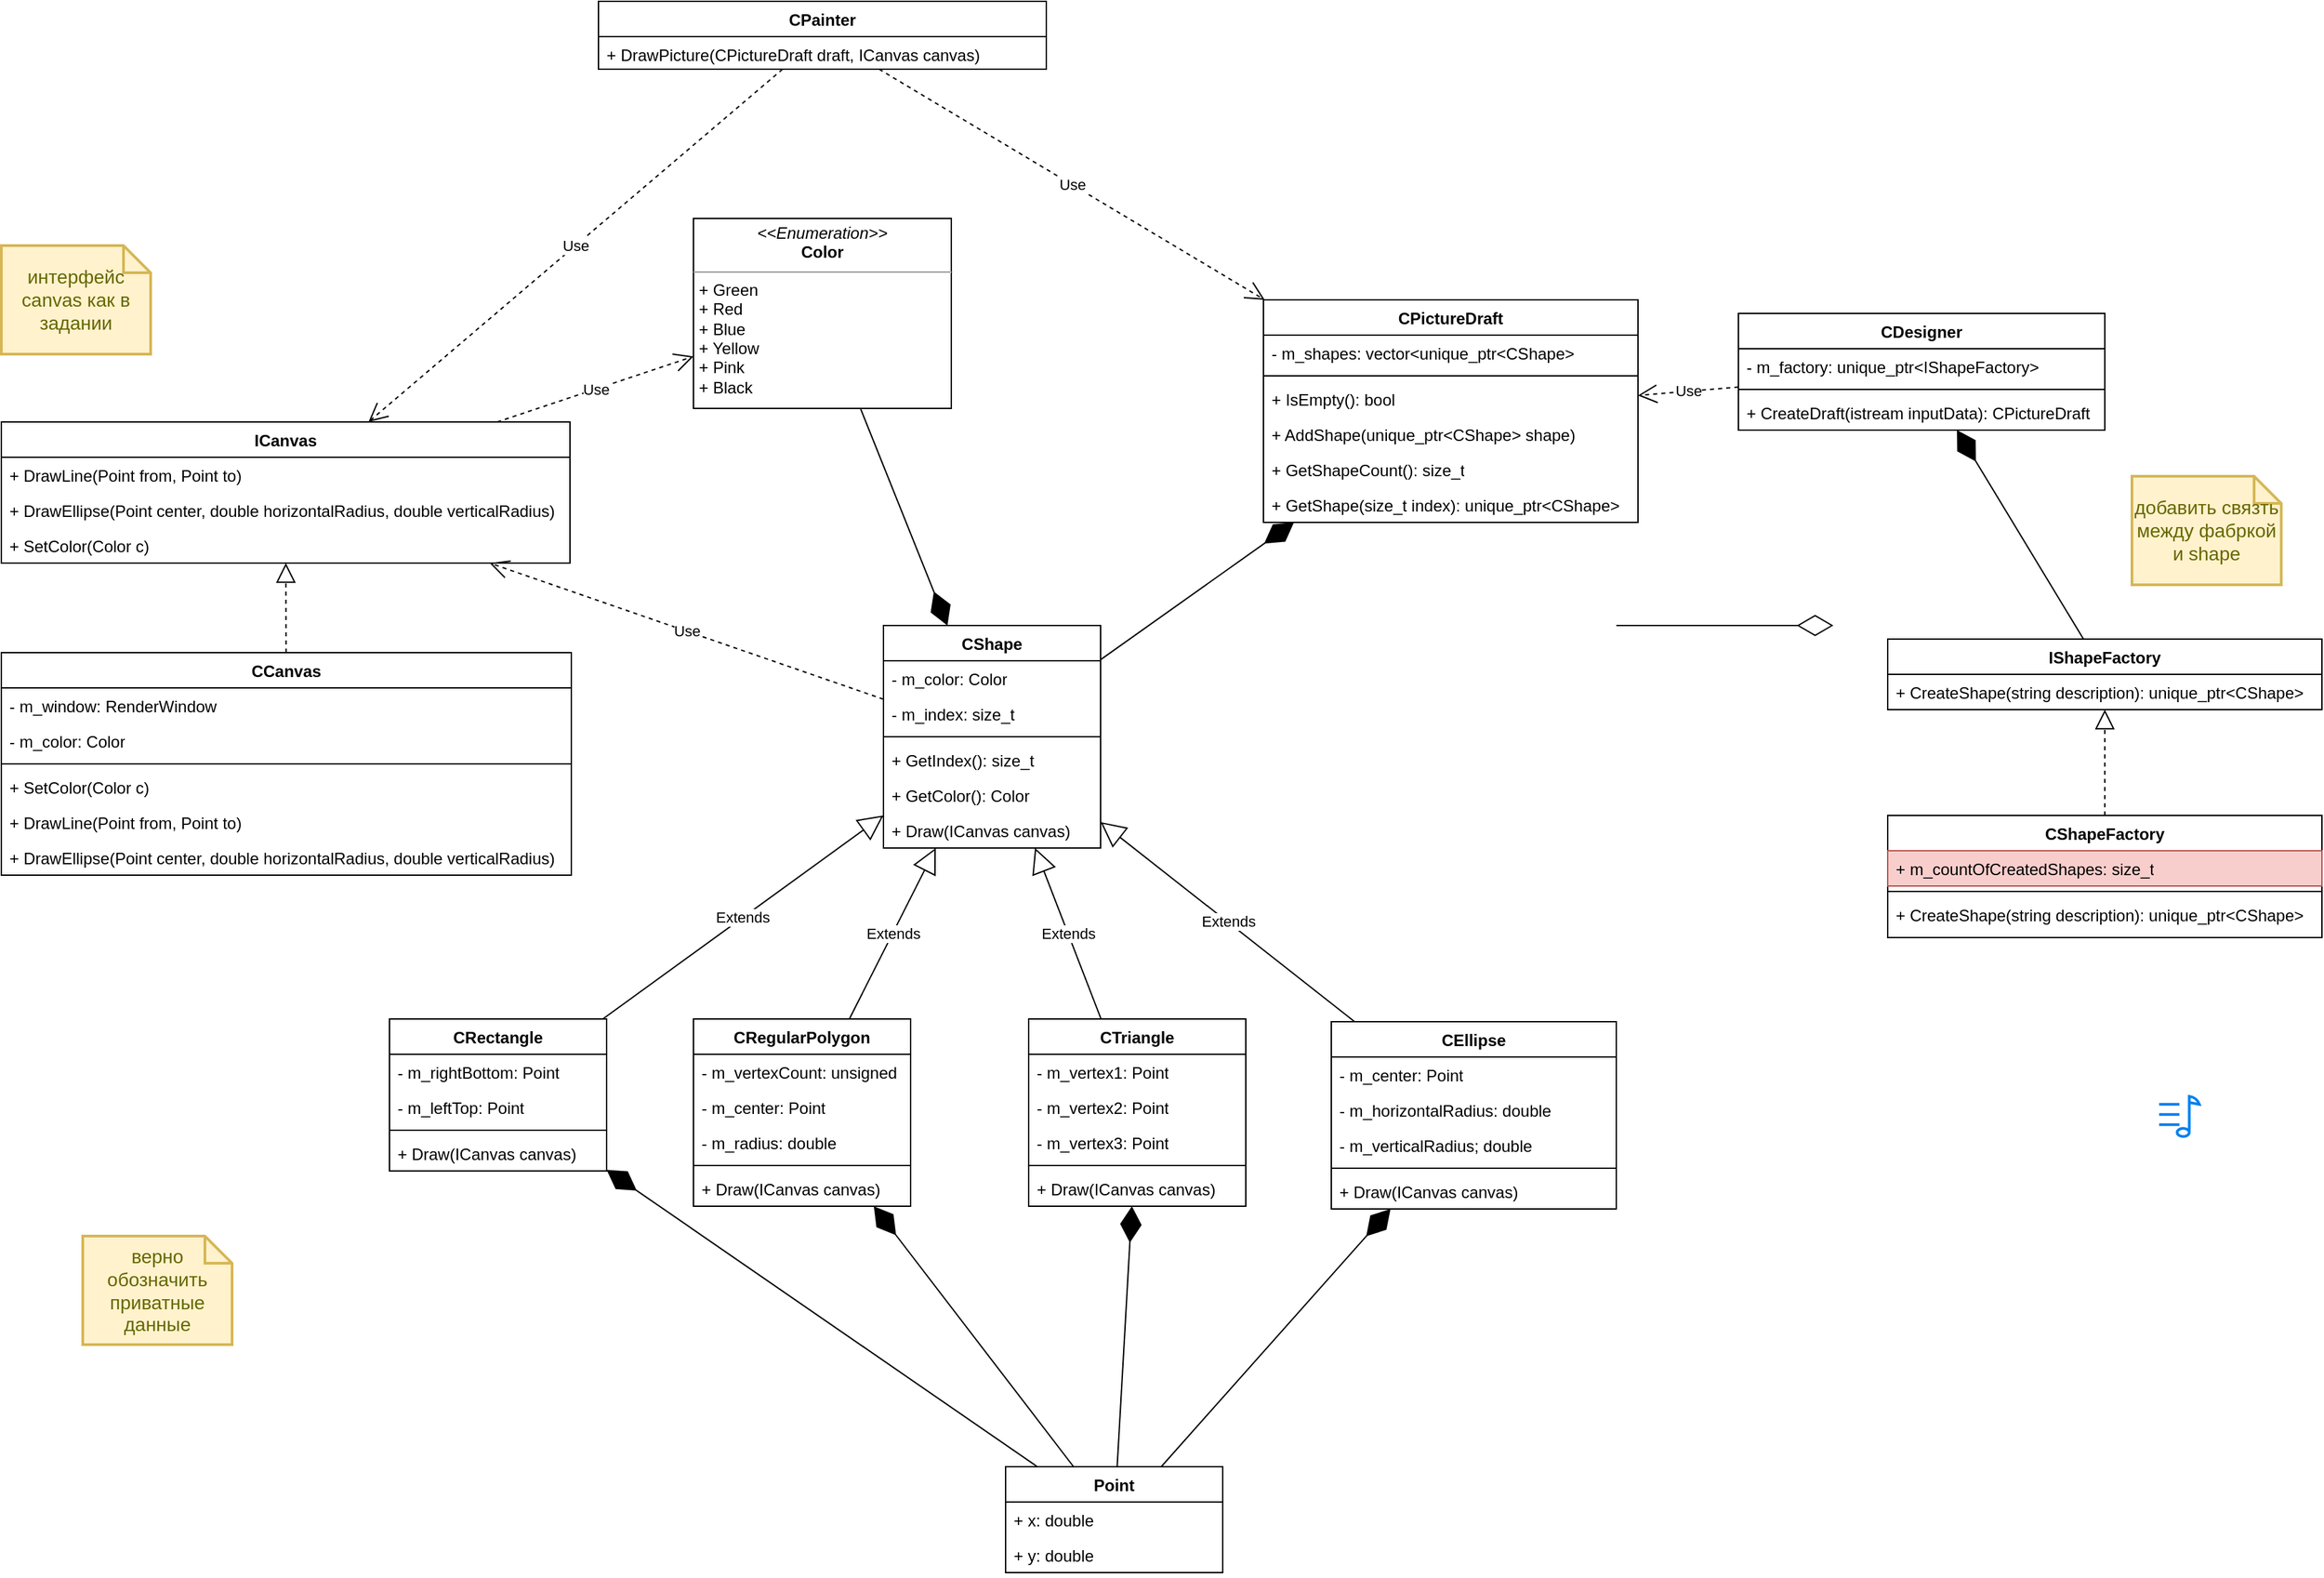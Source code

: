 <mxfile version="22.1.18" type="device">
  <diagram name="Страница — 1" id="-YNvMnQjq7Tij7BPcwQZ">
    <mxGraphModel dx="2117" dy="1691" grid="1" gridSize="10" guides="1" tooltips="1" connect="1" arrows="1" fold="1" page="1" pageScale="1" pageWidth="827" pageHeight="1169" math="0" shadow="0">
      <root>
        <mxCell id="0" />
        <mxCell id="1" parent="0" />
        <mxCell id="t78Gs1ULenRcxNKrH4xe-1" value="CPainter" style="swimlane;fontStyle=1;align=center;verticalAlign=top;childLayout=stackLayout;horizontal=1;startSize=26;horizontalStack=0;resizeParent=1;resizeParentMax=0;resizeLast=0;collapsible=1;marginBottom=0;whiteSpace=wrap;html=1;" parent="1" vertex="1">
          <mxGeometry x="350" y="-740" width="330" height="50" as="geometry" />
        </mxCell>
        <mxCell id="t78Gs1ULenRcxNKrH4xe-4" value="+ DrawPicture(CPictureDraft draft, ICanvas canvas)" style="text;strokeColor=none;fillColor=none;align=left;verticalAlign=top;spacingLeft=4;spacingRight=4;overflow=hidden;rotatable=0;points=[[0,0.5],[1,0.5]];portConstraint=eastwest;whiteSpace=wrap;html=1;" parent="t78Gs1ULenRcxNKrH4xe-1" vertex="1">
          <mxGeometry y="26" width="330" height="24" as="geometry" />
        </mxCell>
        <mxCell id="t78Gs1ULenRcxNKrH4xe-5" value="CPictureDraft" style="swimlane;fontStyle=1;align=center;verticalAlign=top;childLayout=stackLayout;horizontal=1;startSize=26;horizontalStack=0;resizeParent=1;resizeParentMax=0;resizeLast=0;collapsible=1;marginBottom=0;whiteSpace=wrap;html=1;" parent="1" vertex="1">
          <mxGeometry x="840" y="-520" width="276" height="164" as="geometry" />
        </mxCell>
        <mxCell id="t78Gs1ULenRcxNKrH4xe-6" value="- m_shapes: vector&amp;lt;unique_ptr&amp;lt;CShape&amp;gt;" style="text;strokeColor=none;fillColor=none;align=left;verticalAlign=top;spacingLeft=4;spacingRight=4;overflow=hidden;rotatable=0;points=[[0,0.5],[1,0.5]];portConstraint=eastwest;whiteSpace=wrap;html=1;" parent="t78Gs1ULenRcxNKrH4xe-5" vertex="1">
          <mxGeometry y="26" width="276" height="26" as="geometry" />
        </mxCell>
        <mxCell id="t78Gs1ULenRcxNKrH4xe-7" value="" style="line;strokeWidth=1;fillColor=none;align=left;verticalAlign=middle;spacingTop=-1;spacingLeft=3;spacingRight=3;rotatable=0;labelPosition=right;points=[];portConstraint=eastwest;strokeColor=inherit;" parent="t78Gs1ULenRcxNKrH4xe-5" vertex="1">
          <mxGeometry y="52" width="276" height="8" as="geometry" />
        </mxCell>
        <mxCell id="t78Gs1ULenRcxNKrH4xe-8" value="+ IsEmpty(): bool" style="text;strokeColor=none;fillColor=none;align=left;verticalAlign=top;spacingLeft=4;spacingRight=4;overflow=hidden;rotatable=0;points=[[0,0.5],[1,0.5]];portConstraint=eastwest;whiteSpace=wrap;html=1;" parent="t78Gs1ULenRcxNKrH4xe-5" vertex="1">
          <mxGeometry y="60" width="276" height="26" as="geometry" />
        </mxCell>
        <mxCell id="t78Gs1ULenRcxNKrH4xe-9" value="+ AddShape(unique_ptr&amp;lt;CShape&amp;gt; shape)" style="text;strokeColor=none;fillColor=none;align=left;verticalAlign=top;spacingLeft=4;spacingRight=4;overflow=hidden;rotatable=0;points=[[0,0.5],[1,0.5]];portConstraint=eastwest;whiteSpace=wrap;html=1;" parent="t78Gs1ULenRcxNKrH4xe-5" vertex="1">
          <mxGeometry y="86" width="276" height="26" as="geometry" />
        </mxCell>
        <mxCell id="t78Gs1ULenRcxNKrH4xe-10" value="+ GetShapeCount(): size_t" style="text;strokeColor=none;fillColor=none;align=left;verticalAlign=top;spacingLeft=4;spacingRight=4;overflow=hidden;rotatable=0;points=[[0,0.5],[1,0.5]];portConstraint=eastwest;whiteSpace=wrap;html=1;" parent="t78Gs1ULenRcxNKrH4xe-5" vertex="1">
          <mxGeometry y="112" width="276" height="26" as="geometry" />
        </mxCell>
        <mxCell id="t78Gs1ULenRcxNKrH4xe-11" value="+ GetShape(size_t index): unique_ptr&amp;lt;CShape&amp;gt;" style="text;strokeColor=none;fillColor=none;align=left;verticalAlign=top;spacingLeft=4;spacingRight=4;overflow=hidden;rotatable=0;points=[[0,0.5],[1,0.5]];portConstraint=eastwest;whiteSpace=wrap;html=1;" parent="t78Gs1ULenRcxNKrH4xe-5" vertex="1">
          <mxGeometry y="138" width="276" height="26" as="geometry" />
        </mxCell>
        <mxCell id="t78Gs1ULenRcxNKrH4xe-12" value="CCanvas" style="swimlane;fontStyle=1;align=center;verticalAlign=top;childLayout=stackLayout;horizontal=1;startSize=26;horizontalStack=0;resizeParent=1;resizeParentMax=0;resizeLast=0;collapsible=1;marginBottom=0;whiteSpace=wrap;html=1;" parent="1" vertex="1">
          <mxGeometry x="-90" y="-260" width="420" height="164" as="geometry" />
        </mxCell>
        <mxCell id="t78Gs1ULenRcxNKrH4xe-16" value="- m_window: RenderWindow" style="text;strokeColor=none;fillColor=none;align=left;verticalAlign=top;spacingLeft=4;spacingRight=4;overflow=hidden;rotatable=0;points=[[0,0.5],[1,0.5]];portConstraint=eastwest;whiteSpace=wrap;html=1;" parent="t78Gs1ULenRcxNKrH4xe-12" vertex="1">
          <mxGeometry y="26" width="420" height="26" as="geometry" />
        </mxCell>
        <mxCell id="t78Gs1ULenRcxNKrH4xe-13" value="- m_color: Color" style="text;strokeColor=none;fillColor=none;align=left;verticalAlign=top;spacingLeft=4;spacingRight=4;overflow=hidden;rotatable=0;points=[[0,0.5],[1,0.5]];portConstraint=eastwest;whiteSpace=wrap;html=1;" parent="t78Gs1ULenRcxNKrH4xe-12" vertex="1">
          <mxGeometry y="52" width="420" height="26" as="geometry" />
        </mxCell>
        <mxCell id="t78Gs1ULenRcxNKrH4xe-14" value="" style="line;strokeWidth=1;fillColor=none;align=left;verticalAlign=middle;spacingTop=-1;spacingLeft=3;spacingRight=3;rotatable=0;labelPosition=right;points=[];portConstraint=eastwest;strokeColor=inherit;" parent="t78Gs1ULenRcxNKrH4xe-12" vertex="1">
          <mxGeometry y="78" width="420" height="8" as="geometry" />
        </mxCell>
        <mxCell id="t78Gs1ULenRcxNKrH4xe-15" value="+ SetColor(Color c)" style="text;strokeColor=none;fillColor=none;align=left;verticalAlign=top;spacingLeft=4;spacingRight=4;overflow=hidden;rotatable=0;points=[[0,0.5],[1,0.5]];portConstraint=eastwest;whiteSpace=wrap;html=1;" parent="t78Gs1ULenRcxNKrH4xe-12" vertex="1">
          <mxGeometry y="86" width="420" height="26" as="geometry" />
        </mxCell>
        <mxCell id="t78Gs1ULenRcxNKrH4xe-17" value="+ DrawLine(Point from, Point to)" style="text;strokeColor=none;fillColor=none;align=left;verticalAlign=top;spacingLeft=4;spacingRight=4;overflow=hidden;rotatable=0;points=[[0,0.5],[1,0.5]];portConstraint=eastwest;whiteSpace=wrap;html=1;" parent="t78Gs1ULenRcxNKrH4xe-12" vertex="1">
          <mxGeometry y="112" width="420" height="26" as="geometry" />
        </mxCell>
        <mxCell id="t78Gs1ULenRcxNKrH4xe-18" value="+ DrawEllipse(Point center, double horizontalRadius, double verticalRadius)" style="text;strokeColor=none;fillColor=none;align=left;verticalAlign=top;spacingLeft=4;spacingRight=4;overflow=hidden;rotatable=0;points=[[0,0.5],[1,0.5]];portConstraint=eastwest;whiteSpace=wrap;html=1;" parent="t78Gs1ULenRcxNKrH4xe-12" vertex="1">
          <mxGeometry y="138" width="420" height="26" as="geometry" />
        </mxCell>
        <mxCell id="t78Gs1ULenRcxNKrH4xe-19" value="CDesigner" style="swimlane;fontStyle=1;align=center;verticalAlign=top;childLayout=stackLayout;horizontal=1;startSize=26;horizontalStack=0;resizeParent=1;resizeParentMax=0;resizeLast=0;collapsible=1;marginBottom=0;whiteSpace=wrap;html=1;" parent="1" vertex="1">
          <mxGeometry x="1190" y="-510" width="270" height="86" as="geometry" />
        </mxCell>
        <mxCell id="t78Gs1ULenRcxNKrH4xe-20" value="- m_factory: unique_ptr&amp;lt;IShapeFactory&amp;gt;" style="text;strokeColor=none;fillColor=none;align=left;verticalAlign=top;spacingLeft=4;spacingRight=4;overflow=hidden;rotatable=0;points=[[0,0.5],[1,0.5]];portConstraint=eastwest;whiteSpace=wrap;html=1;" parent="t78Gs1ULenRcxNKrH4xe-19" vertex="1">
          <mxGeometry y="26" width="270" height="26" as="geometry" />
        </mxCell>
        <mxCell id="t78Gs1ULenRcxNKrH4xe-21" value="" style="line;strokeWidth=1;fillColor=none;align=left;verticalAlign=middle;spacingTop=-1;spacingLeft=3;spacingRight=3;rotatable=0;labelPosition=right;points=[];portConstraint=eastwest;strokeColor=inherit;" parent="t78Gs1ULenRcxNKrH4xe-19" vertex="1">
          <mxGeometry y="52" width="270" height="8" as="geometry" />
        </mxCell>
        <mxCell id="t78Gs1ULenRcxNKrH4xe-22" value="+ CreateDraft(istream inputData): CPictureDraft" style="text;strokeColor=none;fillColor=none;align=left;verticalAlign=top;spacingLeft=4;spacingRight=4;overflow=hidden;rotatable=0;points=[[0,0.5],[1,0.5]];portConstraint=eastwest;whiteSpace=wrap;html=1;" parent="t78Gs1ULenRcxNKrH4xe-19" vertex="1">
          <mxGeometry y="60" width="270" height="26" as="geometry" />
        </mxCell>
        <mxCell id="t78Gs1ULenRcxNKrH4xe-23" value="CEllipse" style="swimlane;fontStyle=1;align=center;verticalAlign=top;childLayout=stackLayout;horizontal=1;startSize=26;horizontalStack=0;resizeParent=1;resizeParentMax=0;resizeLast=0;collapsible=1;marginBottom=0;whiteSpace=wrap;html=1;" parent="1" vertex="1">
          <mxGeometry x="890" y="12" width="210" height="138" as="geometry" />
        </mxCell>
        <mxCell id="t78Gs1ULenRcxNKrH4xe-27" value="- m_center: Point" style="text;strokeColor=none;fillColor=none;align=left;verticalAlign=top;spacingLeft=4;spacingRight=4;overflow=hidden;rotatable=0;points=[[0,0.5],[1,0.5]];portConstraint=eastwest;whiteSpace=wrap;html=1;" parent="t78Gs1ULenRcxNKrH4xe-23" vertex="1">
          <mxGeometry y="26" width="210" height="26" as="geometry" />
        </mxCell>
        <mxCell id="t78Gs1ULenRcxNKrH4xe-28" value="- m_horizontalRadius: double" style="text;strokeColor=none;fillColor=none;align=left;verticalAlign=top;spacingLeft=4;spacingRight=4;overflow=hidden;rotatable=0;points=[[0,0.5],[1,0.5]];portConstraint=eastwest;whiteSpace=wrap;html=1;" parent="t78Gs1ULenRcxNKrH4xe-23" vertex="1">
          <mxGeometry y="52" width="210" height="26" as="geometry" />
        </mxCell>
        <mxCell id="t78Gs1ULenRcxNKrH4xe-24" value="- m_verticalRadius; double" style="text;strokeColor=none;fillColor=none;align=left;verticalAlign=top;spacingLeft=4;spacingRight=4;overflow=hidden;rotatable=0;points=[[0,0.5],[1,0.5]];portConstraint=eastwest;whiteSpace=wrap;html=1;" parent="t78Gs1ULenRcxNKrH4xe-23" vertex="1">
          <mxGeometry y="78" width="210" height="26" as="geometry" />
        </mxCell>
        <mxCell id="t78Gs1ULenRcxNKrH4xe-25" value="" style="line;strokeWidth=1;fillColor=none;align=left;verticalAlign=middle;spacingTop=-1;spacingLeft=3;spacingRight=3;rotatable=0;labelPosition=right;points=[];portConstraint=eastwest;strokeColor=inherit;" parent="t78Gs1ULenRcxNKrH4xe-23" vertex="1">
          <mxGeometry y="104" width="210" height="8" as="geometry" />
        </mxCell>
        <mxCell id="t78Gs1ULenRcxNKrH4xe-26" value="+ Draw(ICanvas canvas)" style="text;strokeColor=none;fillColor=none;align=left;verticalAlign=top;spacingLeft=4;spacingRight=4;overflow=hidden;rotatable=0;points=[[0,0.5],[1,0.5]];portConstraint=eastwest;whiteSpace=wrap;html=1;" parent="t78Gs1ULenRcxNKrH4xe-23" vertex="1">
          <mxGeometry y="112" width="210" height="26" as="geometry" />
        </mxCell>
        <mxCell id="t78Gs1ULenRcxNKrH4xe-29" value="CRectangle" style="swimlane;fontStyle=1;align=center;verticalAlign=top;childLayout=stackLayout;horizontal=1;startSize=26;horizontalStack=0;resizeParent=1;resizeParentMax=0;resizeLast=0;collapsible=1;marginBottom=0;whiteSpace=wrap;html=1;" parent="1" vertex="1">
          <mxGeometry x="196" y="10" width="160" height="112" as="geometry" />
        </mxCell>
        <mxCell id="t78Gs1ULenRcxNKrH4xe-33" value="- m_rightBottom: Point" style="text;strokeColor=none;fillColor=none;align=left;verticalAlign=top;spacingLeft=4;spacingRight=4;overflow=hidden;rotatable=0;points=[[0,0.5],[1,0.5]];portConstraint=eastwest;whiteSpace=wrap;html=1;" parent="t78Gs1ULenRcxNKrH4xe-29" vertex="1">
          <mxGeometry y="26" width="160" height="26" as="geometry" />
        </mxCell>
        <mxCell id="t78Gs1ULenRcxNKrH4xe-30" value="- m_leftTop: Point" style="text;strokeColor=none;fillColor=none;align=left;verticalAlign=top;spacingLeft=4;spacingRight=4;overflow=hidden;rotatable=0;points=[[0,0.5],[1,0.5]];portConstraint=eastwest;whiteSpace=wrap;html=1;" parent="t78Gs1ULenRcxNKrH4xe-29" vertex="1">
          <mxGeometry y="52" width="160" height="26" as="geometry" />
        </mxCell>
        <mxCell id="t78Gs1ULenRcxNKrH4xe-31" value="" style="line;strokeWidth=1;fillColor=none;align=left;verticalAlign=middle;spacingTop=-1;spacingLeft=3;spacingRight=3;rotatable=0;labelPosition=right;points=[];portConstraint=eastwest;strokeColor=inherit;" parent="t78Gs1ULenRcxNKrH4xe-29" vertex="1">
          <mxGeometry y="78" width="160" height="8" as="geometry" />
        </mxCell>
        <mxCell id="t78Gs1ULenRcxNKrH4xe-32" value="+ Draw(ICanvas canvas)" style="text;strokeColor=none;fillColor=none;align=left;verticalAlign=top;spacingLeft=4;spacingRight=4;overflow=hidden;rotatable=0;points=[[0,0.5],[1,0.5]];portConstraint=eastwest;whiteSpace=wrap;html=1;" parent="t78Gs1ULenRcxNKrH4xe-29" vertex="1">
          <mxGeometry y="86" width="160" height="26" as="geometry" />
        </mxCell>
        <mxCell id="t78Gs1ULenRcxNKrH4xe-34" value="CRegularPolygon" style="swimlane;fontStyle=1;align=center;verticalAlign=top;childLayout=stackLayout;horizontal=1;startSize=26;horizontalStack=0;resizeParent=1;resizeParentMax=0;resizeLast=0;collapsible=1;marginBottom=0;whiteSpace=wrap;html=1;" parent="1" vertex="1">
          <mxGeometry x="420" y="10" width="160" height="138" as="geometry" />
        </mxCell>
        <mxCell id="t78Gs1ULenRcxNKrH4xe-35" value="- m_vertexCount: unsigned" style="text;strokeColor=none;fillColor=none;align=left;verticalAlign=top;spacingLeft=4;spacingRight=4;overflow=hidden;rotatable=0;points=[[0,0.5],[1,0.5]];portConstraint=eastwest;whiteSpace=wrap;html=1;" parent="t78Gs1ULenRcxNKrH4xe-34" vertex="1">
          <mxGeometry y="26" width="160" height="26" as="geometry" />
        </mxCell>
        <mxCell id="t78Gs1ULenRcxNKrH4xe-38" value="- m_center: Point" style="text;strokeColor=none;fillColor=none;align=left;verticalAlign=top;spacingLeft=4;spacingRight=4;overflow=hidden;rotatable=0;points=[[0,0.5],[1,0.5]];portConstraint=eastwest;whiteSpace=wrap;html=1;" parent="t78Gs1ULenRcxNKrH4xe-34" vertex="1">
          <mxGeometry y="52" width="160" height="26" as="geometry" />
        </mxCell>
        <mxCell id="t78Gs1ULenRcxNKrH4xe-39" value="- m_radius: double" style="text;strokeColor=none;fillColor=none;align=left;verticalAlign=top;spacingLeft=4;spacingRight=4;overflow=hidden;rotatable=0;points=[[0,0.5],[1,0.5]];portConstraint=eastwest;whiteSpace=wrap;html=1;" parent="t78Gs1ULenRcxNKrH4xe-34" vertex="1">
          <mxGeometry y="78" width="160" height="26" as="geometry" />
        </mxCell>
        <mxCell id="t78Gs1ULenRcxNKrH4xe-36" value="" style="line;strokeWidth=1;fillColor=none;align=left;verticalAlign=middle;spacingTop=-1;spacingLeft=3;spacingRight=3;rotatable=0;labelPosition=right;points=[];portConstraint=eastwest;strokeColor=inherit;" parent="t78Gs1ULenRcxNKrH4xe-34" vertex="1">
          <mxGeometry y="104" width="160" height="8" as="geometry" />
        </mxCell>
        <mxCell id="t78Gs1ULenRcxNKrH4xe-37" value="+ Draw(ICanvas canvas)" style="text;strokeColor=none;fillColor=none;align=left;verticalAlign=top;spacingLeft=4;spacingRight=4;overflow=hidden;rotatable=0;points=[[0,0.5],[1,0.5]];portConstraint=eastwest;whiteSpace=wrap;html=1;" parent="t78Gs1ULenRcxNKrH4xe-34" vertex="1">
          <mxGeometry y="112" width="160" height="26" as="geometry" />
        </mxCell>
        <mxCell id="t78Gs1ULenRcxNKrH4xe-40" value="CShape" style="swimlane;fontStyle=1;align=center;verticalAlign=top;childLayout=stackLayout;horizontal=1;startSize=26;horizontalStack=0;resizeParent=1;resizeParentMax=0;resizeLast=0;collapsible=1;marginBottom=0;whiteSpace=wrap;html=1;" parent="1" vertex="1">
          <mxGeometry x="560" y="-280" width="160" height="164" as="geometry" />
        </mxCell>
        <mxCell id="t78Gs1ULenRcxNKrH4xe-44" value="- m_color: Color" style="text;strokeColor=none;fillColor=none;align=left;verticalAlign=top;spacingLeft=4;spacingRight=4;overflow=hidden;rotatable=0;points=[[0,0.5],[1,0.5]];portConstraint=eastwest;whiteSpace=wrap;html=1;" parent="t78Gs1ULenRcxNKrH4xe-40" vertex="1">
          <mxGeometry y="26" width="160" height="26" as="geometry" />
        </mxCell>
        <mxCell id="t78Gs1ULenRcxNKrH4xe-41" value="- m_index: size_t" style="text;strokeColor=none;fillColor=none;align=left;verticalAlign=top;spacingLeft=4;spacingRight=4;overflow=hidden;rotatable=0;points=[[0,0.5],[1,0.5]];portConstraint=eastwest;whiteSpace=wrap;html=1;" parent="t78Gs1ULenRcxNKrH4xe-40" vertex="1">
          <mxGeometry y="52" width="160" height="26" as="geometry" />
        </mxCell>
        <mxCell id="t78Gs1ULenRcxNKrH4xe-42" value="" style="line;strokeWidth=1;fillColor=none;align=left;verticalAlign=middle;spacingTop=-1;spacingLeft=3;spacingRight=3;rotatable=0;labelPosition=right;points=[];portConstraint=eastwest;strokeColor=inherit;" parent="t78Gs1ULenRcxNKrH4xe-40" vertex="1">
          <mxGeometry y="78" width="160" height="8" as="geometry" />
        </mxCell>
        <mxCell id="t78Gs1ULenRcxNKrH4xe-43" value="+ GetIndex(): size_t" style="text;strokeColor=none;fillColor=none;align=left;verticalAlign=top;spacingLeft=4;spacingRight=4;overflow=hidden;rotatable=0;points=[[0,0.5],[1,0.5]];portConstraint=eastwest;whiteSpace=wrap;html=1;" parent="t78Gs1ULenRcxNKrH4xe-40" vertex="1">
          <mxGeometry y="86" width="160" height="26" as="geometry" />
        </mxCell>
        <mxCell id="t78Gs1ULenRcxNKrH4xe-45" value="+ GetColor(): Color" style="text;strokeColor=none;fillColor=none;align=left;verticalAlign=top;spacingLeft=4;spacingRight=4;overflow=hidden;rotatable=0;points=[[0,0.5],[1,0.5]];portConstraint=eastwest;whiteSpace=wrap;html=1;" parent="t78Gs1ULenRcxNKrH4xe-40" vertex="1">
          <mxGeometry y="112" width="160" height="26" as="geometry" />
        </mxCell>
        <mxCell id="t78Gs1ULenRcxNKrH4xe-46" value="+ Draw(ICanvas canvas)" style="text;strokeColor=none;fillColor=none;align=left;verticalAlign=top;spacingLeft=4;spacingRight=4;overflow=hidden;rotatable=0;points=[[0,0.5],[1,0.5]];portConstraint=eastwest;whiteSpace=wrap;html=1;" parent="t78Gs1ULenRcxNKrH4xe-40" vertex="1">
          <mxGeometry y="138" width="160" height="26" as="geometry" />
        </mxCell>
        <mxCell id="t78Gs1ULenRcxNKrH4xe-47" value="CShapeFactory" style="swimlane;fontStyle=1;align=center;verticalAlign=top;childLayout=stackLayout;horizontal=1;startSize=26;horizontalStack=0;resizeParent=1;resizeParentMax=0;resizeLast=0;collapsible=1;marginBottom=0;whiteSpace=wrap;html=1;" parent="1" vertex="1">
          <mxGeometry x="1300" y="-140" width="320" height="90" as="geometry" />
        </mxCell>
        <mxCell id="t78Gs1ULenRcxNKrH4xe-48" value="+ m_countOfCreatedShapes: size_t" style="text;strokeColor=#b85450;fillColor=#f8cecc;align=left;verticalAlign=top;spacingLeft=4;spacingRight=4;overflow=hidden;rotatable=0;points=[[0,0.5],[1,0.5]];portConstraint=eastwest;whiteSpace=wrap;html=1;" parent="t78Gs1ULenRcxNKrH4xe-47" vertex="1">
          <mxGeometry y="26" width="320" height="26" as="geometry" />
        </mxCell>
        <mxCell id="t78Gs1ULenRcxNKrH4xe-49" value="" style="line;strokeWidth=1;fillColor=none;align=left;verticalAlign=middle;spacingTop=-1;spacingLeft=3;spacingRight=3;rotatable=0;labelPosition=right;points=[];portConstraint=eastwest;strokeColor=inherit;" parent="t78Gs1ULenRcxNKrH4xe-47" vertex="1">
          <mxGeometry y="52" width="320" height="8" as="geometry" />
        </mxCell>
        <mxCell id="t78Gs1ULenRcxNKrH4xe-50" value="+ CreateShape(string description): unique_ptr&amp;lt;CShape&amp;gt;" style="text;strokeColor=none;fillColor=none;align=left;verticalAlign=top;spacingLeft=4;spacingRight=4;overflow=hidden;rotatable=0;points=[[0,0.5],[1,0.5]];portConstraint=eastwest;whiteSpace=wrap;html=1;" parent="t78Gs1ULenRcxNKrH4xe-47" vertex="1">
          <mxGeometry y="60" width="320" height="30" as="geometry" />
        </mxCell>
        <mxCell id="t78Gs1ULenRcxNKrH4xe-51" value="CTriangle" style="swimlane;fontStyle=1;align=center;verticalAlign=top;childLayout=stackLayout;horizontal=1;startSize=26;horizontalStack=0;resizeParent=1;resizeParentMax=0;resizeLast=0;collapsible=1;marginBottom=0;whiteSpace=wrap;html=1;" parent="1" vertex="1">
          <mxGeometry x="667" y="10" width="160" height="138" as="geometry" />
        </mxCell>
        <mxCell id="t78Gs1ULenRcxNKrH4xe-55" value="- m_vertex1: Point" style="text;strokeColor=none;fillColor=none;align=left;verticalAlign=top;spacingLeft=4;spacingRight=4;overflow=hidden;rotatable=0;points=[[0,0.5],[1,0.5]];portConstraint=eastwest;whiteSpace=wrap;html=1;" parent="t78Gs1ULenRcxNKrH4xe-51" vertex="1">
          <mxGeometry y="26" width="160" height="26" as="geometry" />
        </mxCell>
        <mxCell id="t78Gs1ULenRcxNKrH4xe-56" value="- m_vertex2: Point" style="text;strokeColor=none;fillColor=none;align=left;verticalAlign=top;spacingLeft=4;spacingRight=4;overflow=hidden;rotatable=0;points=[[0,0.5],[1,0.5]];portConstraint=eastwest;whiteSpace=wrap;html=1;" parent="t78Gs1ULenRcxNKrH4xe-51" vertex="1">
          <mxGeometry y="52" width="160" height="26" as="geometry" />
        </mxCell>
        <mxCell id="t78Gs1ULenRcxNKrH4xe-52" value="- m_vertex3: Point" style="text;strokeColor=none;fillColor=none;align=left;verticalAlign=top;spacingLeft=4;spacingRight=4;overflow=hidden;rotatable=0;points=[[0,0.5],[1,0.5]];portConstraint=eastwest;whiteSpace=wrap;html=1;" parent="t78Gs1ULenRcxNKrH4xe-51" vertex="1">
          <mxGeometry y="78" width="160" height="26" as="geometry" />
        </mxCell>
        <mxCell id="t78Gs1ULenRcxNKrH4xe-53" value="" style="line;strokeWidth=1;fillColor=none;align=left;verticalAlign=middle;spacingTop=-1;spacingLeft=3;spacingRight=3;rotatable=0;labelPosition=right;points=[];portConstraint=eastwest;strokeColor=inherit;" parent="t78Gs1ULenRcxNKrH4xe-51" vertex="1">
          <mxGeometry y="104" width="160" height="8" as="geometry" />
        </mxCell>
        <mxCell id="t78Gs1ULenRcxNKrH4xe-54" value="+ Draw(ICanvas canvas)" style="text;strokeColor=none;fillColor=none;align=left;verticalAlign=top;spacingLeft=4;spacingRight=4;overflow=hidden;rotatable=0;points=[[0,0.5],[1,0.5]];portConstraint=eastwest;whiteSpace=wrap;html=1;" parent="t78Gs1ULenRcxNKrH4xe-51" vertex="1">
          <mxGeometry y="112" width="160" height="26" as="geometry" />
        </mxCell>
        <mxCell id="t78Gs1ULenRcxNKrH4xe-57" value="ICanvas" style="swimlane;fontStyle=1;align=center;verticalAlign=top;childLayout=stackLayout;horizontal=1;startSize=26;horizontalStack=0;resizeParent=1;resizeParentMax=0;resizeLast=0;collapsible=1;marginBottom=0;whiteSpace=wrap;html=1;" parent="1" vertex="1">
          <mxGeometry x="-90" y="-430" width="419" height="104" as="geometry" />
        </mxCell>
        <mxCell id="t78Gs1ULenRcxNKrH4xe-61" value="+ DrawLine(Point from, Point to)" style="text;strokeColor=none;fillColor=none;align=left;verticalAlign=top;spacingLeft=4;spacingRight=4;overflow=hidden;rotatable=0;points=[[0,0.5],[1,0.5]];portConstraint=eastwest;whiteSpace=wrap;html=1;" parent="t78Gs1ULenRcxNKrH4xe-57" vertex="1">
          <mxGeometry y="26" width="419" height="26" as="geometry" />
        </mxCell>
        <mxCell id="t78Gs1ULenRcxNKrH4xe-62" value="+ DrawEllipse(Point center, double horizontalRadius, double verticalRadius)" style="text;strokeColor=none;fillColor=none;align=left;verticalAlign=top;spacingLeft=4;spacingRight=4;overflow=hidden;rotatable=0;points=[[0,0.5],[1,0.5]];portConstraint=eastwest;whiteSpace=wrap;html=1;" parent="t78Gs1ULenRcxNKrH4xe-57" vertex="1">
          <mxGeometry y="52" width="419" height="26" as="geometry" />
        </mxCell>
        <mxCell id="t78Gs1ULenRcxNKrH4xe-60" value="+ SetColor(Color c)" style="text;strokeColor=none;fillColor=none;align=left;verticalAlign=top;spacingLeft=4;spacingRight=4;overflow=hidden;rotatable=0;points=[[0,0.5],[1,0.5]];portConstraint=eastwest;whiteSpace=wrap;html=1;" parent="t78Gs1ULenRcxNKrH4xe-57" vertex="1">
          <mxGeometry y="78" width="419" height="26" as="geometry" />
        </mxCell>
        <mxCell id="t78Gs1ULenRcxNKrH4xe-63" value="IShapeFactory" style="swimlane;fontStyle=1;align=center;verticalAlign=top;childLayout=stackLayout;horizontal=1;startSize=26;horizontalStack=0;resizeParent=1;resizeParentMax=0;resizeLast=0;collapsible=1;marginBottom=0;whiteSpace=wrap;html=1;" parent="1" vertex="1">
          <mxGeometry x="1300" y="-270" width="320" height="52" as="geometry" />
        </mxCell>
        <mxCell id="t78Gs1ULenRcxNKrH4xe-66" value="+ CreateShape(string description): unique_ptr&amp;lt;CShape&amp;gt;" style="text;strokeColor=none;fillColor=none;align=left;verticalAlign=top;spacingLeft=4;spacingRight=4;overflow=hidden;rotatable=0;points=[[0,0.5],[1,0.5]];portConstraint=eastwest;whiteSpace=wrap;html=1;" parent="t78Gs1ULenRcxNKrH4xe-63" vertex="1">
          <mxGeometry y="26" width="320" height="26" as="geometry" />
        </mxCell>
        <mxCell id="t78Gs1ULenRcxNKrH4xe-67" value="Point" style="swimlane;fontStyle=1;align=center;verticalAlign=top;childLayout=stackLayout;horizontal=1;startSize=26;horizontalStack=0;resizeParent=1;resizeParentMax=0;resizeLast=0;collapsible=1;marginBottom=0;whiteSpace=wrap;html=1;" parent="1" vertex="1">
          <mxGeometry x="650" y="340" width="160" height="78" as="geometry" />
        </mxCell>
        <mxCell id="t78Gs1ULenRcxNKrH4xe-68" value="+ x: double" style="text;strokeColor=none;fillColor=none;align=left;verticalAlign=top;spacingLeft=4;spacingRight=4;overflow=hidden;rotatable=0;points=[[0,0.5],[1,0.5]];portConstraint=eastwest;whiteSpace=wrap;html=1;" parent="t78Gs1ULenRcxNKrH4xe-67" vertex="1">
          <mxGeometry y="26" width="160" height="26" as="geometry" />
        </mxCell>
        <mxCell id="t78Gs1ULenRcxNKrH4xe-71" value="+ y: double" style="text;strokeColor=none;fillColor=none;align=left;verticalAlign=top;spacingLeft=4;spacingRight=4;overflow=hidden;rotatable=0;points=[[0,0.5],[1,0.5]];portConstraint=eastwest;whiteSpace=wrap;html=1;" parent="t78Gs1ULenRcxNKrH4xe-67" vertex="1">
          <mxGeometry y="52" width="160" height="26" as="geometry" />
        </mxCell>
        <mxCell id="AnB2SD6rqKawB2Yc-RQ1-1" value="" style="endArrow=block;dashed=1;endFill=0;endSize=12;html=1;rounded=0;" parent="1" source="t78Gs1ULenRcxNKrH4xe-12" target="t78Gs1ULenRcxNKrH4xe-57" edge="1">
          <mxGeometry width="160" relative="1" as="geometry">
            <mxPoint x="10" y="-180" as="sourcePoint" />
            <mxPoint x="170" y="-180" as="targetPoint" />
          </mxGeometry>
        </mxCell>
        <mxCell id="AnB2SD6rqKawB2Yc-RQ1-2" value="" style="endArrow=block;dashed=1;endFill=0;endSize=12;html=1;rounded=0;" parent="1" source="t78Gs1ULenRcxNKrH4xe-47" target="t78Gs1ULenRcxNKrH4xe-63" edge="1">
          <mxGeometry width="160" relative="1" as="geometry">
            <mxPoint x="1600" y="-100" as="sourcePoint" />
            <mxPoint x="1760" y="-100" as="targetPoint" />
          </mxGeometry>
        </mxCell>
        <mxCell id="AnB2SD6rqKawB2Yc-RQ1-3" value="Extends" style="endArrow=block;endSize=16;endFill=0;html=1;rounded=0;" parent="1" source="t78Gs1ULenRcxNKrH4xe-29" target="t78Gs1ULenRcxNKrH4xe-40" edge="1">
          <mxGeometry width="160" relative="1" as="geometry">
            <mxPoint x="580" y="-40" as="sourcePoint" />
            <mxPoint x="740" y="-40" as="targetPoint" />
          </mxGeometry>
        </mxCell>
        <mxCell id="AnB2SD6rqKawB2Yc-RQ1-4" value="Extends" style="endArrow=block;endSize=16;endFill=0;html=1;rounded=0;" parent="1" source="t78Gs1ULenRcxNKrH4xe-34" target="t78Gs1ULenRcxNKrH4xe-40" edge="1">
          <mxGeometry width="160" relative="1" as="geometry">
            <mxPoint x="580" y="-40" as="sourcePoint" />
            <mxPoint x="740" y="-40" as="targetPoint" />
          </mxGeometry>
        </mxCell>
        <mxCell id="AnB2SD6rqKawB2Yc-RQ1-5" value="Extends" style="endArrow=block;endSize=16;endFill=0;html=1;rounded=0;" parent="1" source="t78Gs1ULenRcxNKrH4xe-51" target="t78Gs1ULenRcxNKrH4xe-40" edge="1">
          <mxGeometry width="160" relative="1" as="geometry">
            <mxPoint x="580" y="-40" as="sourcePoint" />
            <mxPoint x="740" y="-40" as="targetPoint" />
          </mxGeometry>
        </mxCell>
        <mxCell id="AnB2SD6rqKawB2Yc-RQ1-6" value="Extends" style="endArrow=block;endSize=16;endFill=0;html=1;rounded=0;" parent="1" source="t78Gs1ULenRcxNKrH4xe-23" target="t78Gs1ULenRcxNKrH4xe-40" edge="1">
          <mxGeometry width="160" relative="1" as="geometry">
            <mxPoint x="580" y="-60" as="sourcePoint" />
            <mxPoint x="740" y="-60" as="targetPoint" />
          </mxGeometry>
        </mxCell>
        <mxCell id="AnB2SD6rqKawB2Yc-RQ1-9" value="" style="endArrow=diamondThin;endFill=1;endSize=24;html=1;rounded=0;" parent="1" source="t78Gs1ULenRcxNKrH4xe-63" target="t78Gs1ULenRcxNKrH4xe-19" edge="1">
          <mxGeometry width="160" relative="1" as="geometry">
            <mxPoint x="1140" y="-40" as="sourcePoint" />
            <mxPoint x="1300" y="-40" as="targetPoint" />
          </mxGeometry>
        </mxCell>
        <mxCell id="AnB2SD6rqKawB2Yc-RQ1-11" value="" style="endArrow=diamondThin;endFill=1;endSize=24;html=1;rounded=0;" parent="1" source="t78Gs1ULenRcxNKrH4xe-40" target="t78Gs1ULenRcxNKrH4xe-5" edge="1">
          <mxGeometry width="160" relative="1" as="geometry">
            <mxPoint x="1110" y="-300" as="sourcePoint" />
            <mxPoint x="1270" y="-300" as="targetPoint" />
          </mxGeometry>
        </mxCell>
        <mxCell id="AnB2SD6rqKawB2Yc-RQ1-13" value="Use" style="endArrow=open;endSize=12;dashed=1;html=1;rounded=0;" parent="1" source="t78Gs1ULenRcxNKrH4xe-40" target="t78Gs1ULenRcxNKrH4xe-57" edge="1">
          <mxGeometry width="160" relative="1" as="geometry">
            <mxPoint x="380" y="-240" as="sourcePoint" />
            <mxPoint x="540" y="-240" as="targetPoint" />
          </mxGeometry>
        </mxCell>
        <mxCell id="AnB2SD6rqKawB2Yc-RQ1-16" value="&lt;p style=&quot;margin:0px;margin-top:4px;text-align:center;&quot;&gt;&lt;i&gt;&amp;lt;&amp;lt;Enumeration&amp;gt;&amp;gt;&lt;/i&gt;&lt;br&gt;&lt;b&gt;Color&lt;/b&gt;&lt;/p&gt;&lt;hr size=&quot;1&quot;&gt;&lt;p style=&quot;margin:0px;margin-left:4px;&quot;&gt;+ Green&lt;/p&gt;&lt;p style=&quot;margin:0px;margin-left:4px;&quot;&gt;+ Red&lt;/p&gt;&lt;p style=&quot;margin:0px;margin-left:4px;&quot;&gt;+ Blue&lt;/p&gt;&lt;p style=&quot;margin:0px;margin-left:4px;&quot;&gt;+ Yellow&lt;/p&gt;&lt;p style=&quot;margin:0px;margin-left:4px;&quot;&gt;+ Pink&lt;/p&gt;&lt;p style=&quot;margin:0px;margin-left:4px;&quot;&gt;+ Black&lt;/p&gt;" style="verticalAlign=top;align=left;overflow=fill;fontSize=12;fontFamily=Helvetica;html=1;whiteSpace=wrap;" parent="1" vertex="1">
          <mxGeometry x="420" y="-580" width="190" height="140" as="geometry" />
        </mxCell>
        <mxCell id="AnB2SD6rqKawB2Yc-RQ1-17" value="" style="endArrow=diamondThin;endFill=1;endSize=24;html=1;rounded=0;" parent="1" source="AnB2SD6rqKawB2Yc-RQ1-16" target="t78Gs1ULenRcxNKrH4xe-40" edge="1">
          <mxGeometry width="160" relative="1" as="geometry">
            <mxPoint x="660" y="-350" as="sourcePoint" />
            <mxPoint x="820" y="-350" as="targetPoint" />
          </mxGeometry>
        </mxCell>
        <mxCell id="AnB2SD6rqKawB2Yc-RQ1-18" value="Use" style="endArrow=open;endSize=12;dashed=1;html=1;rounded=0;" parent="1" source="t78Gs1ULenRcxNKrH4xe-57" target="AnB2SD6rqKawB2Yc-RQ1-16" edge="1">
          <mxGeometry width="160" relative="1" as="geometry">
            <mxPoint x="440" y="-280" as="sourcePoint" />
            <mxPoint x="600" y="-280" as="targetPoint" />
          </mxGeometry>
        </mxCell>
        <mxCell id="AnB2SD6rqKawB2Yc-RQ1-19" value="Use" style="endArrow=open;endSize=12;dashed=1;html=1;rounded=0;" parent="1" source="t78Gs1ULenRcxNKrH4xe-1" target="t78Gs1ULenRcxNKrH4xe-5" edge="1">
          <mxGeometry width="160" relative="1" as="geometry">
            <mxPoint x="510" y="-420" as="sourcePoint" />
            <mxPoint x="670" y="-420" as="targetPoint" />
          </mxGeometry>
        </mxCell>
        <mxCell id="AnB2SD6rqKawB2Yc-RQ1-20" value="Use" style="endArrow=open;endSize=12;dashed=1;html=1;rounded=0;" parent="1" source="t78Gs1ULenRcxNKrH4xe-1" target="t78Gs1ULenRcxNKrH4xe-57" edge="1">
          <mxGeometry width="160" relative="1" as="geometry">
            <mxPoint x="510" y="-420" as="sourcePoint" />
            <mxPoint x="670" y="-420" as="targetPoint" />
          </mxGeometry>
        </mxCell>
        <mxCell id="AnB2SD6rqKawB2Yc-RQ1-21" value="" style="endArrow=diamondThin;endFill=1;endSize=24;html=1;rounded=0;" parent="1" source="t78Gs1ULenRcxNKrH4xe-67" target="t78Gs1ULenRcxNKrH4xe-23" edge="1">
          <mxGeometry width="160" relative="1" as="geometry">
            <mxPoint x="860" y="60" as="sourcePoint" />
            <mxPoint x="1020" y="60" as="targetPoint" />
          </mxGeometry>
        </mxCell>
        <mxCell id="AnB2SD6rqKawB2Yc-RQ1-23" value="" style="endArrow=diamondThin;endFill=1;endSize=24;html=1;rounded=0;" parent="1" source="t78Gs1ULenRcxNKrH4xe-67" target="t78Gs1ULenRcxNKrH4xe-34" edge="1">
          <mxGeometry width="160" relative="1" as="geometry">
            <mxPoint x="710" y="150" as="sourcePoint" />
            <mxPoint x="870" y="150" as="targetPoint" />
          </mxGeometry>
        </mxCell>
        <mxCell id="AnB2SD6rqKawB2Yc-RQ1-24" value="" style="endArrow=diamondThin;endFill=1;endSize=24;html=1;rounded=0;" parent="1" source="t78Gs1ULenRcxNKrH4xe-67" target="t78Gs1ULenRcxNKrH4xe-51" edge="1">
          <mxGeometry width="160" relative="1" as="geometry">
            <mxPoint x="710" y="150" as="sourcePoint" />
            <mxPoint x="850" y="190" as="targetPoint" />
          </mxGeometry>
        </mxCell>
        <mxCell id="AnB2SD6rqKawB2Yc-RQ1-25" value="" style="endArrow=diamondThin;endFill=1;endSize=24;html=1;rounded=0;" parent="1" source="t78Gs1ULenRcxNKrH4xe-67" target="t78Gs1ULenRcxNKrH4xe-29" edge="1">
          <mxGeometry width="160" relative="1" as="geometry">
            <mxPoint x="710" y="150" as="sourcePoint" />
            <mxPoint x="870" y="150" as="targetPoint" />
          </mxGeometry>
        </mxCell>
        <mxCell id="AnB2SD6rqKawB2Yc-RQ1-26" value="Use" style="endArrow=open;endSize=12;dashed=1;html=1;rounded=0;" parent="1" source="t78Gs1ULenRcxNKrH4xe-19" target="t78Gs1ULenRcxNKrH4xe-5" edge="1">
          <mxGeometry width="160" relative="1" as="geometry">
            <mxPoint x="1050" y="-330" as="sourcePoint" />
            <mxPoint x="1210" y="-330" as="targetPoint" />
          </mxGeometry>
        </mxCell>
        <mxCell id="N0VwTf_wLLAzWA49e4GN-1" value="" style="html=1;verticalLabelPosition=bottom;align=center;labelBackgroundColor=#ffffff;verticalAlign=top;strokeWidth=2;strokeColor=#0080F0;shadow=0;dashed=0;shape=mxgraph.ios7.icons.note;pointerEvents=1" parent="1" vertex="1">
          <mxGeometry x="1500" y="67" width="29.7" height="29.7" as="geometry" />
        </mxCell>
        <mxCell id="N0VwTf_wLLAzWA49e4GN-2" value="добавить связть между фабркой и shape" style="shape=note;strokeWidth=2;fontSize=14;size=20;whiteSpace=wrap;html=1;fillColor=#fff2cc;strokeColor=#d6b656;fontColor=#666600;" parent="1" vertex="1">
          <mxGeometry x="1480" y="-390" width="110.0" height="80" as="geometry" />
        </mxCell>
        <mxCell id="N0VwTf_wLLAzWA49e4GN-3" value="верно обозначить приватные данные" style="shape=note;strokeWidth=2;fontSize=14;size=20;whiteSpace=wrap;html=1;fillColor=#fff2cc;strokeColor=#d6b656;fontColor=#666600;" parent="1" vertex="1">
          <mxGeometry x="-30" y="170" width="110.0" height="80" as="geometry" />
        </mxCell>
        <mxCell id="N0VwTf_wLLAzWA49e4GN-4" value="интерфейс canvas как в задании" style="shape=note;strokeWidth=2;fontSize=14;size=20;whiteSpace=wrap;html=1;fillColor=#fff2cc;strokeColor=#d6b656;fontColor=#666600;" parent="1" vertex="1">
          <mxGeometry x="-90" y="-560" width="110.0" height="80" as="geometry" />
        </mxCell>
        <mxCell id="64j2xE9YTnTn6bp_q6YN-1" value="" style="endArrow=diamondThin;endFill=0;endSize=24;html=1;rounded=0;" edge="1" parent="1">
          <mxGeometry width="160" relative="1" as="geometry">
            <mxPoint x="1100" y="-280" as="sourcePoint" />
            <mxPoint x="1260" y="-280" as="targetPoint" />
          </mxGeometry>
        </mxCell>
      </root>
    </mxGraphModel>
  </diagram>
</mxfile>

